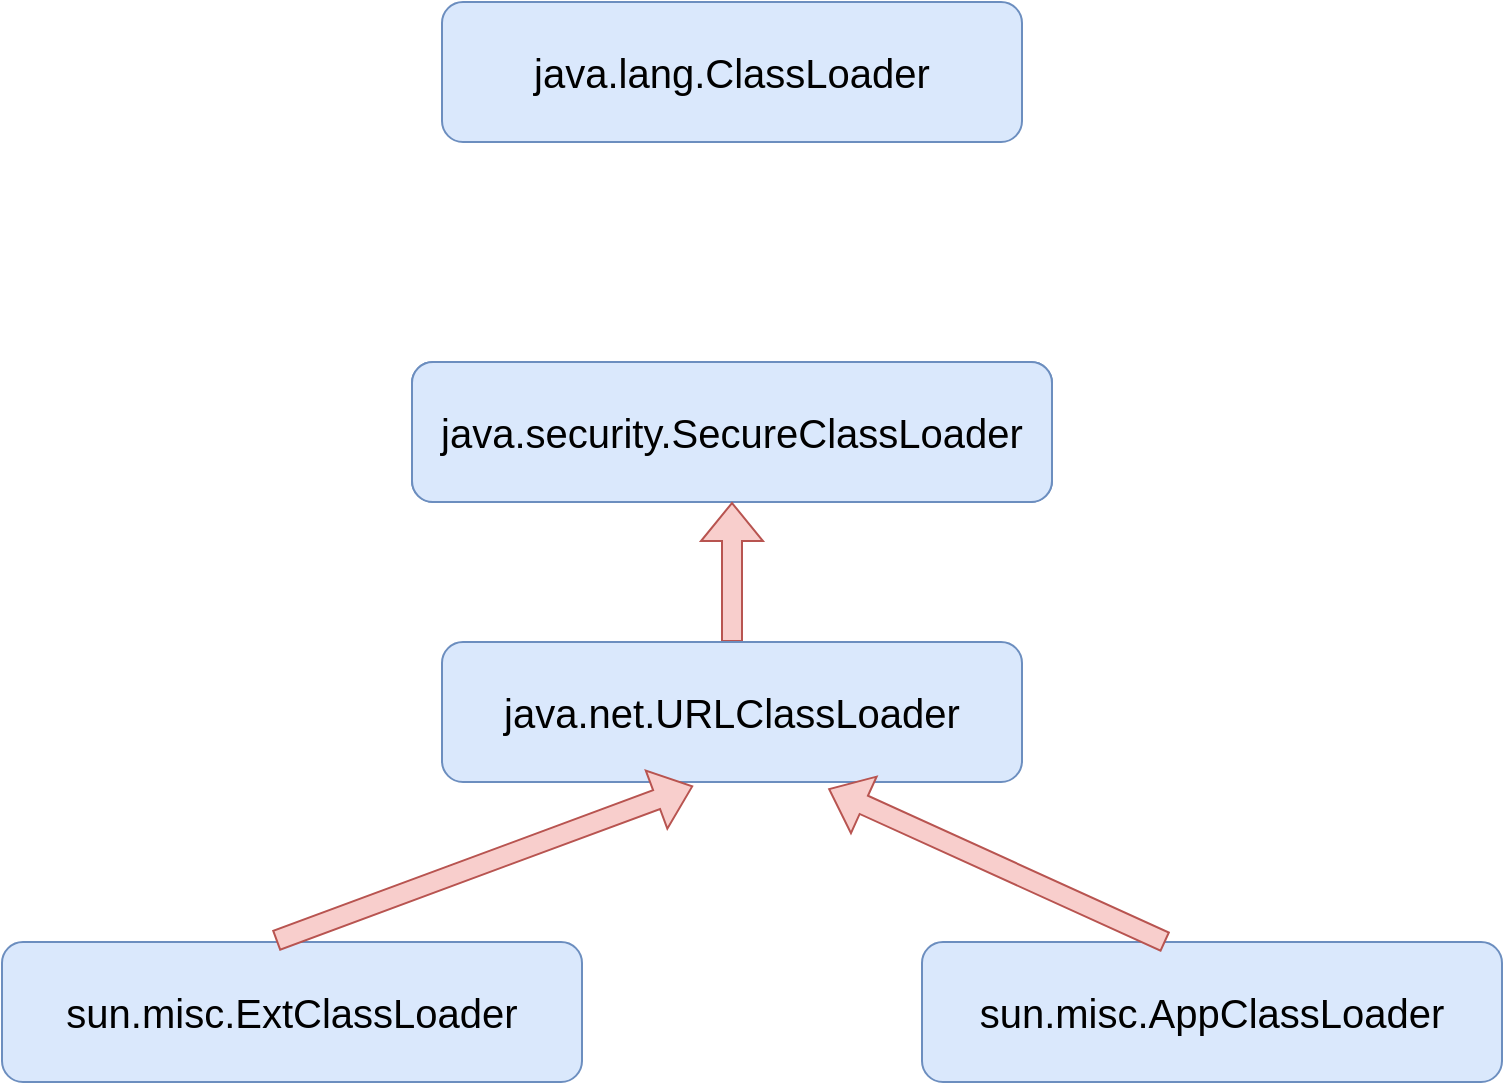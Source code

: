 <mxfile version="21.0.6" type="github">
  <diagram name="第 1 页" id="AfKsu7GxhXJZpzJyiFhj">
    <mxGraphModel dx="1761" dy="553" grid="1" gridSize="10" guides="1" tooltips="1" connect="1" arrows="1" fold="1" page="1" pageScale="1" pageWidth="827" pageHeight="1169" math="0" shadow="0">
      <root>
        <mxCell id="0" />
        <mxCell id="1" parent="0" />
        <mxCell id="ED-XNRXlxJ03OG8oUXIQ-1" value="&lt;font style=&quot;font-size: 20px;&quot;&gt;java.lang.ClassLoader&lt;/font&gt;" style="rounded=1;whiteSpace=wrap;html=1;fillColor=#dae8fc;strokeColor=#6c8ebf;" vertex="1" parent="1">
          <mxGeometry x="210" y="60" width="290" height="70" as="geometry" />
        </mxCell>
        <mxCell id="ED-XNRXlxJ03OG8oUXIQ-2" value="&lt;font style=&quot;font-size: 20px;&quot;&gt;java.security.SecureClassLoader&lt;/font&gt;" style="rounded=1;whiteSpace=wrap;html=1;fillColor=#dae8fc;strokeColor=#6c8ebf;" vertex="1" parent="1">
          <mxGeometry x="195" y="240" width="320" height="70" as="geometry" />
        </mxCell>
        <mxCell id="ED-XNRXlxJ03OG8oUXIQ-3" value="&lt;font style=&quot;font-size: 20px;&quot;&gt;java.security.SecureClassLoader&lt;/font&gt;" style="rounded=1;whiteSpace=wrap;html=1;fillColor=#dae8fc;strokeColor=#6c8ebf;" vertex="1" parent="1">
          <mxGeometry x="195" y="240" width="320" height="70" as="geometry" />
        </mxCell>
        <mxCell id="ED-XNRXlxJ03OG8oUXIQ-7" style="edgeStyle=orthogonalEdgeStyle;rounded=0;orthogonalLoop=1;jettySize=auto;html=1;entryX=0.5;entryY=1;entryDx=0;entryDy=0;shape=flexArrow;fillColor=#f8cecc;strokeColor=#b85450;" edge="1" parent="1" source="ED-XNRXlxJ03OG8oUXIQ-4" target="ED-XNRXlxJ03OG8oUXIQ-3">
          <mxGeometry relative="1" as="geometry" />
        </mxCell>
        <mxCell id="ED-XNRXlxJ03OG8oUXIQ-4" value="&lt;font style=&quot;font-size: 20px;&quot;&gt;java.net.URLClassLoader&lt;/font&gt;" style="rounded=1;whiteSpace=wrap;html=1;fillColor=#dae8fc;strokeColor=#6c8ebf;" vertex="1" parent="1">
          <mxGeometry x="210" y="380" width="290" height="70" as="geometry" />
        </mxCell>
        <mxCell id="ED-XNRXlxJ03OG8oUXIQ-8" style="edgeStyle=orthogonalEdgeStyle;rounded=0;orthogonalLoop=1;jettySize=auto;html=1;entryX=0.25;entryY=1;entryDx=0;entryDy=0;shape=flexArrow;strokeColor=none;" edge="1" parent="1" source="ED-XNRXlxJ03OG8oUXIQ-5" target="ED-XNRXlxJ03OG8oUXIQ-4">
          <mxGeometry relative="1" as="geometry" />
        </mxCell>
        <mxCell id="ED-XNRXlxJ03OG8oUXIQ-10" style="edgeStyle=orthogonalEdgeStyle;orthogonalLoop=1;jettySize=auto;html=1;entryX=0.215;entryY=1.019;entryDx=0;entryDy=0;entryPerimeter=0;curved=1;shape=flexArrow;strokeColor=none;" edge="1" parent="1" source="ED-XNRXlxJ03OG8oUXIQ-5" target="ED-XNRXlxJ03OG8oUXIQ-4">
          <mxGeometry relative="1" as="geometry">
            <Array as="points">
              <mxPoint x="140" y="505" />
              <mxPoint x="272" y="505" />
            </Array>
          </mxGeometry>
        </mxCell>
        <mxCell id="ED-XNRXlxJ03OG8oUXIQ-5" value="&lt;font style=&quot;font-size: 20px;&quot;&gt;sun.misc.ExtClassLoader&lt;/font&gt;" style="rounded=1;whiteSpace=wrap;html=1;fillColor=#dae8fc;strokeColor=#6c8ebf;" vertex="1" parent="1">
          <mxGeometry x="-10" y="530" width="290" height="70" as="geometry" />
        </mxCell>
        <mxCell id="ED-XNRXlxJ03OG8oUXIQ-6" value="&lt;font style=&quot;font-size: 20px;&quot;&gt;sun.misc.AppClassLoader&lt;/font&gt;" style="rounded=1;whiteSpace=wrap;html=1;fillColor=#dae8fc;strokeColor=#6c8ebf;" vertex="1" parent="1">
          <mxGeometry x="450" y="530" width="290" height="70" as="geometry" />
        </mxCell>
        <mxCell id="ED-XNRXlxJ03OG8oUXIQ-11" value="" style="shape=flexArrow;endArrow=classic;html=1;rounded=0;entryX=0.433;entryY=1.029;entryDx=0;entryDy=0;entryPerimeter=0;fillColor=#f8cecc;strokeColor=#b85450;exitX=0.472;exitY=-0.01;exitDx=0;exitDy=0;exitPerimeter=0;" edge="1" parent="1" source="ED-XNRXlxJ03OG8oUXIQ-5" target="ED-XNRXlxJ03OG8oUXIQ-4">
          <mxGeometry width="50" height="50" relative="1" as="geometry">
            <mxPoint x="130" y="550" as="sourcePoint" />
            <mxPoint x="180" y="500" as="targetPoint" />
          </mxGeometry>
        </mxCell>
        <mxCell id="ED-XNRXlxJ03OG8oUXIQ-12" value="" style="shape=flexArrow;endArrow=classic;html=1;rounded=0;entryX=0.666;entryY=1.048;entryDx=0;entryDy=0;entryPerimeter=0;fillColor=#f8cecc;strokeColor=#b85450;exitX=0.42;exitY=0;exitDx=0;exitDy=0;exitPerimeter=0;" edge="1" parent="1" source="ED-XNRXlxJ03OG8oUXIQ-6" target="ED-XNRXlxJ03OG8oUXIQ-4">
          <mxGeometry width="50" height="50" relative="1" as="geometry">
            <mxPoint x="127" y="529" as="sourcePoint" />
            <mxPoint x="336" y="452" as="targetPoint" />
            <Array as="points" />
          </mxGeometry>
        </mxCell>
      </root>
    </mxGraphModel>
  </diagram>
</mxfile>
